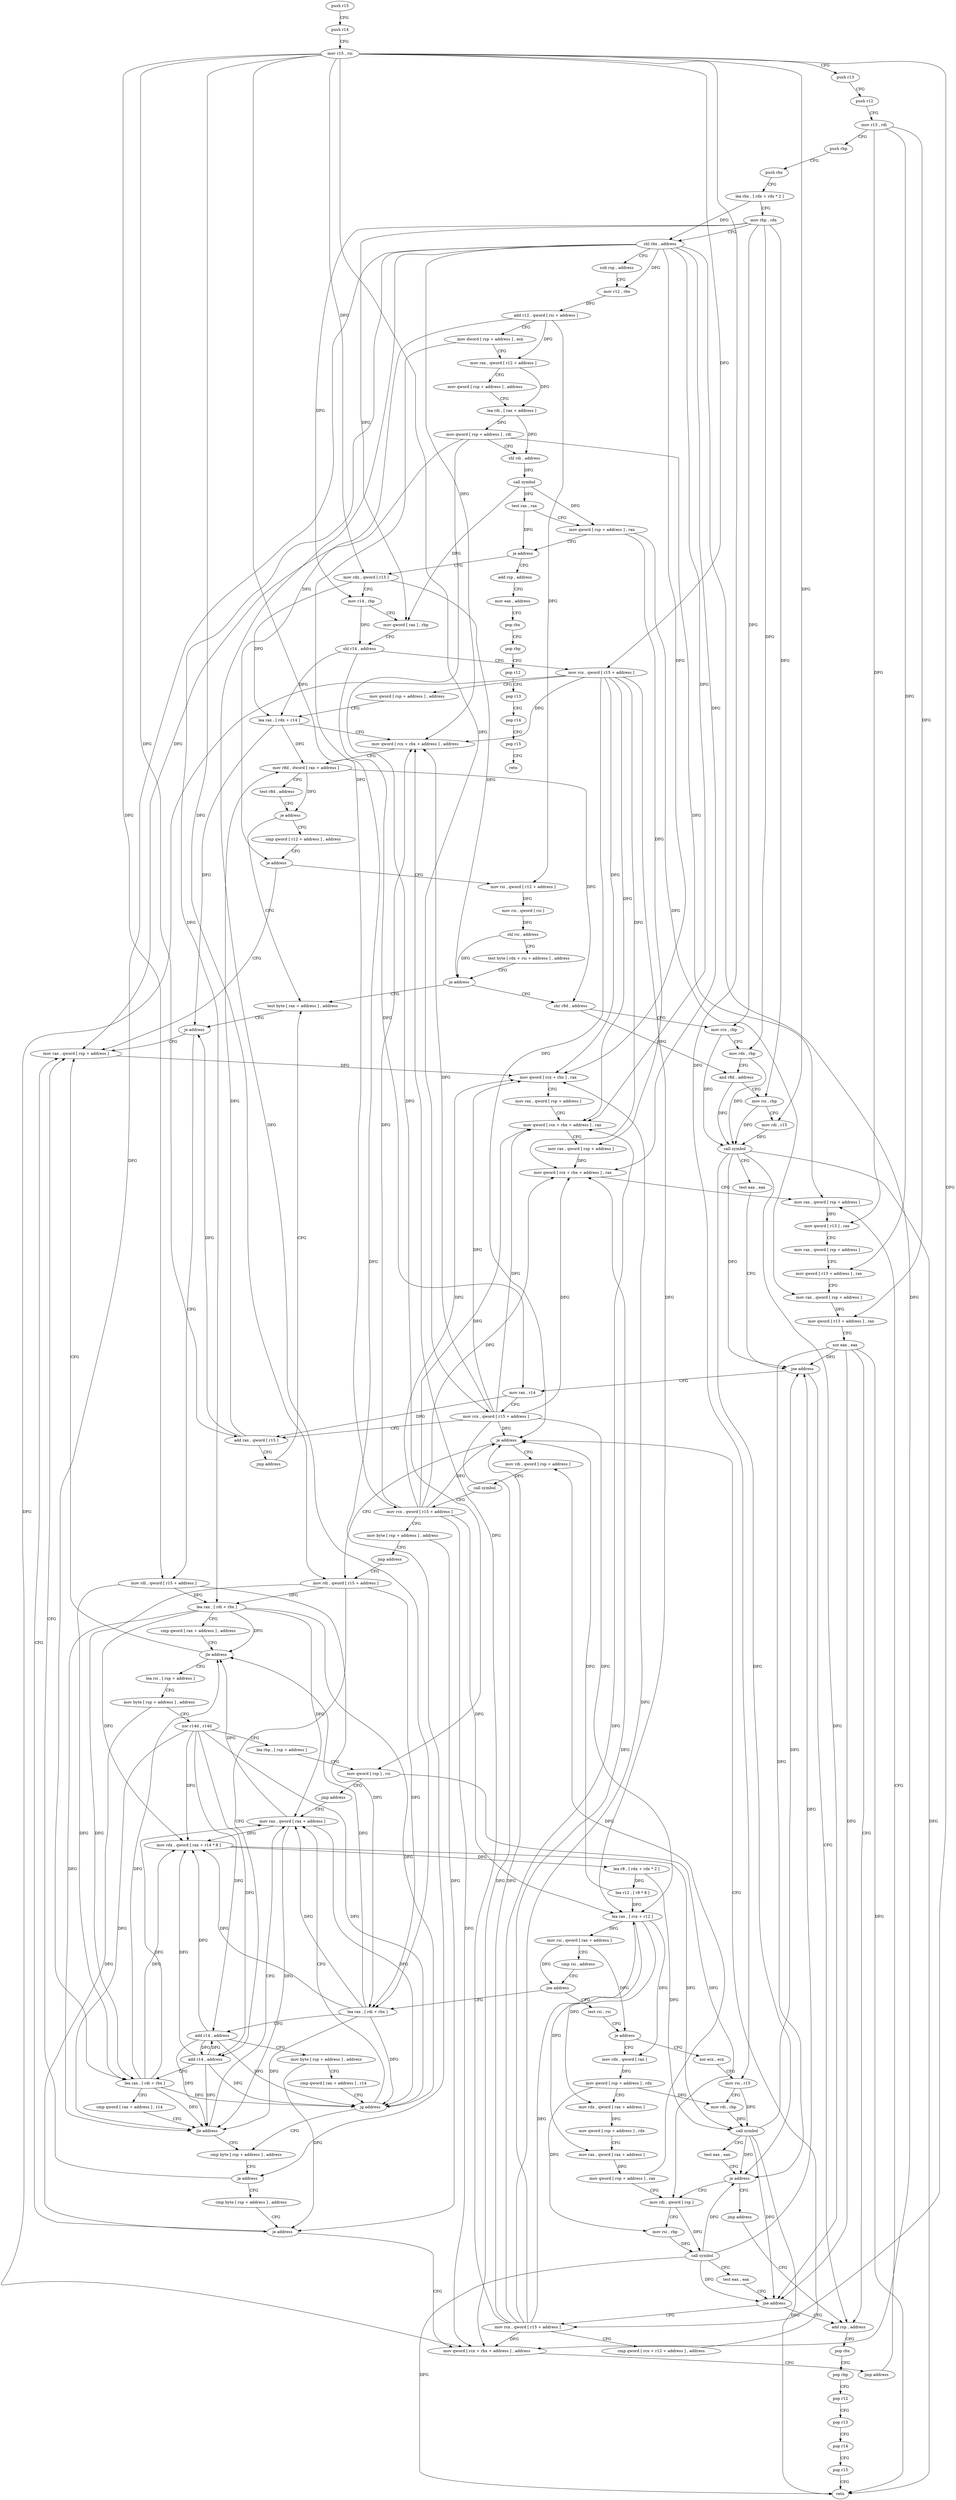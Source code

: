 digraph "func" {
"4244688" [label = "push r15" ]
"4244690" [label = "push r14" ]
"4244692" [label = "mov r15 , rsi" ]
"4244695" [label = "push r13" ]
"4244697" [label = "push r12" ]
"4244699" [label = "mov r13 , rdi" ]
"4244702" [label = "push rbp" ]
"4244703" [label = "push rbx" ]
"4244704" [label = "lea rbx , [ rdx + rdx * 2 ]" ]
"4244708" [label = "mov rbp , rdx" ]
"4244711" [label = "shl rbx , address" ]
"4244715" [label = "sub rsp , address" ]
"4244719" [label = "mov r12 , rbx" ]
"4244722" [label = "add r12 , qword [ rsi + address ]" ]
"4244726" [label = "mov dword [ rsp + address ] , ecx" ]
"4244730" [label = "mov rax , qword [ r12 + address ]" ]
"4244735" [label = "mov qword [ rsp + address ] , address" ]
"4244744" [label = "lea rdi , [ rax + address ]" ]
"4244748" [label = "mov qword [ rsp + address ] , rdi" ]
"4244753" [label = "shl rdi , address" ]
"4244757" [label = "call symbol" ]
"4244762" [label = "test rax , rax" ]
"4244765" [label = "mov qword [ rsp + address ] , rax" ]
"4244770" [label = "je address" ]
"4245280" [label = "add rsp , address" ]
"4244776" [label = "mov rdx , qword [ r15 ]" ]
"4245284" [label = "mov eax , address" ]
"4245289" [label = "pop rbx" ]
"4245290" [label = "pop rbp" ]
"4245291" [label = "pop r12" ]
"4245293" [label = "pop r13" ]
"4245295" [label = "pop r14" ]
"4245297" [label = "pop r15" ]
"4245299" [label = "retn" ]
"4244779" [label = "mov r14 , rbp" ]
"4244782" [label = "mov qword [ rax ] , rbp" ]
"4244785" [label = "shl r14 , address" ]
"4244789" [label = "mov rcx , qword [ r15 + address ]" ]
"4244793" [label = "mov qword [ rsp + address ] , address" ]
"4244802" [label = "lea rax , [ rdx + r14 ]" ]
"4244806" [label = "mov qword [ rcx + rbx + address ] , address" ]
"4244815" [label = "mov r8d , dword [ rax + address ]" ]
"4244819" [label = "test r8d , address" ]
"4244826" [label = "je address" ]
"4244863" [label = "test byte [ rax + address ] , address" ]
"4244828" [label = "cmp qword [ r12 + address ] , address" ]
"4244867" [label = "je address" ]
"4245088" [label = "mov rax , qword [ rsp + address ]" ]
"4244873" [label = "mov rdi , qword [ r15 + address ]" ]
"4244834" [label = "je address" ]
"4244840" [label = "mov rsi , qword [ r12 + address ]" ]
"4245093" [label = "mov qword [ rcx + rbx ] , rax" ]
"4245097" [label = "mov rax , qword [ rsp + address ]" ]
"4245102" [label = "mov qword [ rcx + rbx + address ] , rax" ]
"4245107" [label = "mov rax , qword [ rsp + address ]" ]
"4245112" [label = "mov qword [ rcx + rbx + address ] , rax" ]
"4245117" [label = "mov rax , qword [ rsp + address ]" ]
"4244877" [label = "lea rax , [ rdi + rbx ]" ]
"4244881" [label = "cmp qword [ rax + address ] , address" ]
"4244886" [label = "jle address" ]
"4244892" [label = "lea rsi , [ rsp + address ]" ]
"4244845" [label = "mov rsi , qword [ rsi ]" ]
"4244848" [label = "shl rsi , address" ]
"4244852" [label = "test byte [ rdx + rsi + address ] , address" ]
"4244857" [label = "je address" ]
"4245232" [label = "shr r8d , address" ]
"4244897" [label = "mov byte [ rsp + address ] , address" ]
"4244902" [label = "xor r14d , r14d" ]
"4244905" [label = "lea rbp , [ rsp + address ]" ]
"4244910" [label = "mov qword [ rsp ] , rsi" ]
"4244914" [label = "jmp address" ]
"4245009" [label = "mov rax , qword [ rax + address ]" ]
"4245236" [label = "mov rcx , rbp" ]
"4245239" [label = "mov rdx , rbp" ]
"4245242" [label = "and r8d , address" ]
"4245249" [label = "mov rsi , rbp" ]
"4245252" [label = "mov rdi , r15" ]
"4245255" [label = "call symbol" ]
"4245260" [label = "test eax , eax" ]
"4245262" [label = "jne address" ]
"4245146" [label = "add rsp , address" ]
"4245264" [label = "mov rax , r14" ]
"4245013" [label = "mov rdx , qword [ rax + r14 * 8 ]" ]
"4245017" [label = "lea r8 , [ rdx + rdx * 2 ]" ]
"4245021" [label = "lea r12 , [ r8 * 8 ]" ]
"4245029" [label = "lea rax , [ rcx + r12 ]" ]
"4245033" [label = "mov rsi , qword [ rax + address ]" ]
"4245037" [label = "cmp rsi , address" ]
"4245041" [label = "jne address" ]
"4244920" [label = "test rsi , rsi" ]
"4245043" [label = "lea rax , [ rdi + rbx ]" ]
"4245150" [label = "pop rbx" ]
"4245151" [label = "pop rbp" ]
"4245152" [label = "pop r12" ]
"4245154" [label = "pop r13" ]
"4245156" [label = "pop r14" ]
"4245158" [label = "pop r15" ]
"4245160" [label = "retn" ]
"4245267" [label = "mov rcx , qword [ r15 + address ]" ]
"4245271" [label = "add rax , qword [ r15 ]" ]
"4245274" [label = "jmp address" ]
"4244923" [label = "je address" ]
"4245168" [label = "xor ecx , ecx" ]
"4244929" [label = "mov rdx , qword [ rax ]" ]
"4245047" [label = "add r14 , address" ]
"4245051" [label = "mov byte [ rsp + address ] , address" ]
"4245056" [label = "cmp qword [ rax + address ] , r14" ]
"4245060" [label = "jg address" ]
"4245062" [label = "cmp byte [ rsp + address ] , address" ]
"4245170" [label = "mov rsi , r15" ]
"4245173" [label = "mov rdi , rbp" ]
"4245176" [label = "call symbol" ]
"4245181" [label = "test eax , eax" ]
"4245183" [label = "je address" ]
"4244955" [label = "mov rdi , qword [ rsp ]" ]
"4245189" [label = "jmp address" ]
"4244932" [label = "mov qword [ rsp + address ] , rdx" ]
"4244937" [label = "mov rdx , qword [ rax + address ]" ]
"4244941" [label = "mov qword [ rsp + address ] , rdx" ]
"4244946" [label = "mov rax , qword [ rax + address ]" ]
"4244950" [label = "mov qword [ rsp + address ] , rax" ]
"4245067" [label = "je address" ]
"4245069" [label = "cmp byte [ rsp + address ] , address" ]
"4244959" [label = "mov rsi , rbp" ]
"4244962" [label = "call symbol" ]
"4244967" [label = "test eax , eax" ]
"4244969" [label = "jne address" ]
"4244975" [label = "mov rcx , qword [ r15 + address ]" ]
"4244979" [label = "cmp qword [ rcx + r12 + address ] , address" ]
"4244985" [label = "je address" ]
"4245200" [label = "mov rdi , qword [ rsp + address ]" ]
"4244991" [label = "mov rdi , qword [ r15 + address ]" ]
"4245074" [label = "je address" ]
"4245076" [label = "mov qword [ rcx + rbx + address ] , address" ]
"4245205" [label = "call symbol" ]
"4245210" [label = "mov rcx , qword [ r15 + address ]" ]
"4245214" [label = "mov byte [ rsp + address ] , address" ]
"4245219" [label = "jmp address" ]
"4244995" [label = "add r14 , address" ]
"4244999" [label = "lea rax , [ rdi + rbx ]" ]
"4245003" [label = "cmp qword [ rax + address ] , r14" ]
"4245007" [label = "jle address" ]
"4245085" [label = "jmp address" ]
"4245122" [label = "mov qword [ r13 ] , rax" ]
"4245126" [label = "mov rax , qword [ rsp + address ]" ]
"4245131" [label = "mov qword [ r13 + address ] , rax" ]
"4245135" [label = "mov rax , qword [ rsp + address ]" ]
"4245140" [label = "mov qword [ r13 + address ] , rax" ]
"4245144" [label = "xor eax , eax" ]
"4244688" -> "4244690" [ label = "CFG" ]
"4244690" -> "4244692" [ label = "CFG" ]
"4244692" -> "4244695" [ label = "CFG" ]
"4244692" -> "4244776" [ label = "DFG" ]
"4244692" -> "4244789" [ label = "DFG" ]
"4244692" -> "4244873" [ label = "DFG" ]
"4244692" -> "4245252" [ label = "DFG" ]
"4244692" -> "4245267" [ label = "DFG" ]
"4244692" -> "4245271" [ label = "DFG" ]
"4244692" -> "4245170" [ label = "DFG" ]
"4244692" -> "4244975" [ label = "DFG" ]
"4244692" -> "4245210" [ label = "DFG" ]
"4244692" -> "4244991" [ label = "DFG" ]
"4244695" -> "4244697" [ label = "CFG" ]
"4244697" -> "4244699" [ label = "CFG" ]
"4244699" -> "4244702" [ label = "CFG" ]
"4244699" -> "4245122" [ label = "DFG" ]
"4244699" -> "4245131" [ label = "DFG" ]
"4244699" -> "4245140" [ label = "DFG" ]
"4244702" -> "4244703" [ label = "CFG" ]
"4244703" -> "4244704" [ label = "CFG" ]
"4244704" -> "4244708" [ label = "CFG" ]
"4244704" -> "4244711" [ label = "DFG" ]
"4244708" -> "4244711" [ label = "CFG" ]
"4244708" -> "4244779" [ label = "DFG" ]
"4244708" -> "4244782" [ label = "DFG" ]
"4244708" -> "4245236" [ label = "DFG" ]
"4244708" -> "4245239" [ label = "DFG" ]
"4244708" -> "4245249" [ label = "DFG" ]
"4244711" -> "4244715" [ label = "CFG" ]
"4244711" -> "4244719" [ label = "DFG" ]
"4244711" -> "4244806" [ label = "DFG" ]
"4244711" -> "4245093" [ label = "DFG" ]
"4244711" -> "4245102" [ label = "DFG" ]
"4244711" -> "4245112" [ label = "DFG" ]
"4244711" -> "4244877" [ label = "DFG" ]
"4244711" -> "4245043" [ label = "DFG" ]
"4244711" -> "4245076" [ label = "DFG" ]
"4244711" -> "4244999" [ label = "DFG" ]
"4244715" -> "4244719" [ label = "CFG" ]
"4244719" -> "4244722" [ label = "DFG" ]
"4244722" -> "4244726" [ label = "CFG" ]
"4244722" -> "4244730" [ label = "DFG" ]
"4244722" -> "4244834" [ label = "DFG" ]
"4244722" -> "4244840" [ label = "DFG" ]
"4244726" -> "4244730" [ label = "CFG" ]
"4244726" -> "4245067" [ label = "DFG" ]
"4244730" -> "4244735" [ label = "CFG" ]
"4244730" -> "4244744" [ label = "DFG" ]
"4244735" -> "4244744" [ label = "CFG" ]
"4244744" -> "4244748" [ label = "DFG" ]
"4244744" -> "4244753" [ label = "DFG" ]
"4244748" -> "4244753" [ label = "CFG" ]
"4244748" -> "4245088" [ label = "DFG" ]
"4244748" -> "4245117" [ label = "DFG" ]
"4244748" -> "4244910" [ label = "DFG" ]
"4244753" -> "4244757" [ label = "DFG" ]
"4244757" -> "4244762" [ label = "DFG" ]
"4244757" -> "4244765" [ label = "DFG" ]
"4244757" -> "4244782" [ label = "DFG" ]
"4244762" -> "4244765" [ label = "CFG" ]
"4244762" -> "4244770" [ label = "DFG" ]
"4244765" -> "4244770" [ label = "CFG" ]
"4244765" -> "4245107" [ label = "DFG" ]
"4244765" -> "4245135" [ label = "DFG" ]
"4244770" -> "4245280" [ label = "CFG" ]
"4244770" -> "4244776" [ label = "CFG" ]
"4245280" -> "4245284" [ label = "CFG" ]
"4244776" -> "4244779" [ label = "CFG" ]
"4244776" -> "4244802" [ label = "DFG" ]
"4244776" -> "4244857" [ label = "DFG" ]
"4245284" -> "4245289" [ label = "CFG" ]
"4245289" -> "4245290" [ label = "CFG" ]
"4245290" -> "4245291" [ label = "CFG" ]
"4245291" -> "4245293" [ label = "CFG" ]
"4245293" -> "4245295" [ label = "CFG" ]
"4245295" -> "4245297" [ label = "CFG" ]
"4245297" -> "4245299" [ label = "CFG" ]
"4244779" -> "4244782" [ label = "CFG" ]
"4244779" -> "4244785" [ label = "DFG" ]
"4244782" -> "4244785" [ label = "CFG" ]
"4244785" -> "4244789" [ label = "CFG" ]
"4244785" -> "4244802" [ label = "DFG" ]
"4244785" -> "4245264" [ label = "DFG" ]
"4244789" -> "4244793" [ label = "CFG" ]
"4244789" -> "4244806" [ label = "DFG" ]
"4244789" -> "4245093" [ label = "DFG" ]
"4244789" -> "4245102" [ label = "DFG" ]
"4244789" -> "4245112" [ label = "DFG" ]
"4244789" -> "4245029" [ label = "DFG" ]
"4244789" -> "4244985" [ label = "DFG" ]
"4244789" -> "4245076" [ label = "DFG" ]
"4244793" -> "4244802" [ label = "CFG" ]
"4244802" -> "4244806" [ label = "CFG" ]
"4244802" -> "4244815" [ label = "DFG" ]
"4244802" -> "4244867" [ label = "DFG" ]
"4244806" -> "4244815" [ label = "CFG" ]
"4244815" -> "4244819" [ label = "CFG" ]
"4244815" -> "4244826" [ label = "DFG" ]
"4244815" -> "4245232" [ label = "DFG" ]
"4244819" -> "4244826" [ label = "CFG" ]
"4244826" -> "4244863" [ label = "CFG" ]
"4244826" -> "4244828" [ label = "CFG" ]
"4244863" -> "4244867" [ label = "CFG" ]
"4244828" -> "4244834" [ label = "CFG" ]
"4244867" -> "4245088" [ label = "CFG" ]
"4244867" -> "4244873" [ label = "CFG" ]
"4245088" -> "4245093" [ label = "DFG" ]
"4244873" -> "4244877" [ label = "DFG" ]
"4244873" -> "4245043" [ label = "DFG" ]
"4244873" -> "4244999" [ label = "DFG" ]
"4244834" -> "4245088" [ label = "CFG" ]
"4244834" -> "4244840" [ label = "CFG" ]
"4244840" -> "4244845" [ label = "DFG" ]
"4245093" -> "4245097" [ label = "CFG" ]
"4245097" -> "4245102" [ label = "CFG" ]
"4245102" -> "4245107" [ label = "CFG" ]
"4245107" -> "4245112" [ label = "DFG" ]
"4245112" -> "4245117" [ label = "CFG" ]
"4245117" -> "4245122" [ label = "DFG" ]
"4244877" -> "4244881" [ label = "CFG" ]
"4244877" -> "4244886" [ label = "DFG" ]
"4244877" -> "4245009" [ label = "DFG" ]
"4244877" -> "4245013" [ label = "DFG" ]
"4244877" -> "4245060" [ label = "DFG" ]
"4244877" -> "4245007" [ label = "DFG" ]
"4244881" -> "4244886" [ label = "CFG" ]
"4244886" -> "4245088" [ label = "CFG" ]
"4244886" -> "4244892" [ label = "CFG" ]
"4244892" -> "4244897" [ label = "CFG" ]
"4244845" -> "4244848" [ label = "DFG" ]
"4244848" -> "4244852" [ label = "CFG" ]
"4244848" -> "4244857" [ label = "DFG" ]
"4244852" -> "4244857" [ label = "CFG" ]
"4244857" -> "4245232" [ label = "CFG" ]
"4244857" -> "4244863" [ label = "CFG" ]
"4245232" -> "4245236" [ label = "CFG" ]
"4245232" -> "4245242" [ label = "DFG" ]
"4244897" -> "4244902" [ label = "CFG" ]
"4244897" -> "4245074" [ label = "DFG" ]
"4244902" -> "4244905" [ label = "CFG" ]
"4244902" -> "4245013" [ label = "DFG" ]
"4244902" -> "4245047" [ label = "DFG" ]
"4244902" -> "4245060" [ label = "DFG" ]
"4244902" -> "4244995" [ label = "DFG" ]
"4244902" -> "4245007" [ label = "DFG" ]
"4244905" -> "4244910" [ label = "CFG" ]
"4244910" -> "4244914" [ label = "CFG" ]
"4244910" -> "4244955" [ label = "DFG" ]
"4244914" -> "4245009" [ label = "CFG" ]
"4245009" -> "4245013" [ label = "DFG" ]
"4245009" -> "4244886" [ label = "DFG" ]
"4245009" -> "4245060" [ label = "DFG" ]
"4245009" -> "4245007" [ label = "DFG" ]
"4245236" -> "4245239" [ label = "CFG" ]
"4245236" -> "4245255" [ label = "DFG" ]
"4245239" -> "4245242" [ label = "CFG" ]
"4245239" -> "4245255" [ label = "DFG" ]
"4245242" -> "4245249" [ label = "CFG" ]
"4245242" -> "4245255" [ label = "DFG" ]
"4245249" -> "4245252" [ label = "CFG" ]
"4245249" -> "4245255" [ label = "DFG" ]
"4245252" -> "4245255" [ label = "DFG" ]
"4245255" -> "4245260" [ label = "CFG" ]
"4245255" -> "4245262" [ label = "DFG" ]
"4245255" -> "4245160" [ label = "DFG" ]
"4245255" -> "4245183" [ label = "DFG" ]
"4245255" -> "4244969" [ label = "DFG" ]
"4245260" -> "4245262" [ label = "CFG" ]
"4245262" -> "4245146" [ label = "CFG" ]
"4245262" -> "4245264" [ label = "CFG" ]
"4245146" -> "4245150" [ label = "CFG" ]
"4245264" -> "4245267" [ label = "CFG" ]
"4245264" -> "4245271" [ label = "DFG" ]
"4245013" -> "4245017" [ label = "DFG" ]
"4245013" -> "4245176" [ label = "DFG" ]
"4245017" -> "4245021" [ label = "DFG" ]
"4245017" -> "4245176" [ label = "DFG" ]
"4245021" -> "4245029" [ label = "DFG" ]
"4245021" -> "4244985" [ label = "DFG" ]
"4245029" -> "4245033" [ label = "DFG" ]
"4245029" -> "4244929" [ label = "DFG" ]
"4245029" -> "4244937" [ label = "DFG" ]
"4245029" -> "4244946" [ label = "DFG" ]
"4245033" -> "4245037" [ label = "CFG" ]
"4245033" -> "4245041" [ label = "DFG" ]
"4245033" -> "4244923" [ label = "DFG" ]
"4245037" -> "4245041" [ label = "CFG" ]
"4245041" -> "4244920" [ label = "CFG" ]
"4245041" -> "4245043" [ label = "CFG" ]
"4244920" -> "4244923" [ label = "CFG" ]
"4245043" -> "4245047" [ label = "CFG" ]
"4245043" -> "4244886" [ label = "DFG" ]
"4245043" -> "4245009" [ label = "DFG" ]
"4245043" -> "4245013" [ label = "DFG" ]
"4245043" -> "4245060" [ label = "DFG" ]
"4245043" -> "4245007" [ label = "DFG" ]
"4245150" -> "4245151" [ label = "CFG" ]
"4245151" -> "4245152" [ label = "CFG" ]
"4245152" -> "4245154" [ label = "CFG" ]
"4245154" -> "4245156" [ label = "CFG" ]
"4245156" -> "4245158" [ label = "CFG" ]
"4245158" -> "4245160" [ label = "CFG" ]
"4245267" -> "4245271" [ label = "CFG" ]
"4245267" -> "4244806" [ label = "DFG" ]
"4245267" -> "4245093" [ label = "DFG" ]
"4245267" -> "4245102" [ label = "DFG" ]
"4245267" -> "4245112" [ label = "DFG" ]
"4245267" -> "4245029" [ label = "DFG" ]
"4245267" -> "4244985" [ label = "DFG" ]
"4245267" -> "4245076" [ label = "DFG" ]
"4245271" -> "4245274" [ label = "CFG" ]
"4245271" -> "4244815" [ label = "DFG" ]
"4245271" -> "4244867" [ label = "DFG" ]
"4245274" -> "4244863" [ label = "CFG" ]
"4244923" -> "4245168" [ label = "CFG" ]
"4244923" -> "4244929" [ label = "CFG" ]
"4245168" -> "4245170" [ label = "CFG" ]
"4244929" -> "4244932" [ label = "DFG" ]
"4245047" -> "4245051" [ label = "CFG" ]
"4245047" -> "4245013" [ label = "DFG" ]
"4245047" -> "4245060" [ label = "DFG" ]
"4245047" -> "4244995" [ label = "DFG" ]
"4245047" -> "4245007" [ label = "DFG" ]
"4245051" -> "4245056" [ label = "CFG" ]
"4245051" -> "4245074" [ label = "DFG" ]
"4245056" -> "4245060" [ label = "CFG" ]
"4245060" -> "4245009" [ label = "CFG" ]
"4245060" -> "4245062" [ label = "CFG" ]
"4245062" -> "4245067" [ label = "CFG" ]
"4245170" -> "4245173" [ label = "CFG" ]
"4245170" -> "4245176" [ label = "DFG" ]
"4245173" -> "4245176" [ label = "DFG" ]
"4245176" -> "4245181" [ label = "CFG" ]
"4245176" -> "4245262" [ label = "DFG" ]
"4245176" -> "4245160" [ label = "DFG" ]
"4245176" -> "4245183" [ label = "DFG" ]
"4245176" -> "4244969" [ label = "DFG" ]
"4245181" -> "4245183" [ label = "CFG" ]
"4245183" -> "4244955" [ label = "CFG" ]
"4245183" -> "4245189" [ label = "CFG" ]
"4244955" -> "4244959" [ label = "CFG" ]
"4244955" -> "4244962" [ label = "DFG" ]
"4245189" -> "4245146" [ label = "CFG" ]
"4244932" -> "4244937" [ label = "CFG" ]
"4244932" -> "4245173" [ label = "DFG" ]
"4244932" -> "4244959" [ label = "DFG" ]
"4244937" -> "4244941" [ label = "DFG" ]
"4244941" -> "4244946" [ label = "CFG" ]
"4244946" -> "4244950" [ label = "DFG" ]
"4244950" -> "4244955" [ label = "CFG" ]
"4244950" -> "4245200" [ label = "DFG" ]
"4245067" -> "4245088" [ label = "CFG" ]
"4245067" -> "4245069" [ label = "CFG" ]
"4245069" -> "4245074" [ label = "CFG" ]
"4244959" -> "4244962" [ label = "DFG" ]
"4244962" -> "4244967" [ label = "CFG" ]
"4244962" -> "4245262" [ label = "DFG" ]
"4244962" -> "4245183" [ label = "DFG" ]
"4244962" -> "4245160" [ label = "DFG" ]
"4244962" -> "4244969" [ label = "DFG" ]
"4244967" -> "4244969" [ label = "CFG" ]
"4244969" -> "4245146" [ label = "CFG" ]
"4244969" -> "4244975" [ label = "CFG" ]
"4244975" -> "4244979" [ label = "CFG" ]
"4244975" -> "4244806" [ label = "DFG" ]
"4244975" -> "4245093" [ label = "DFG" ]
"4244975" -> "4245102" [ label = "DFG" ]
"4244975" -> "4245112" [ label = "DFG" ]
"4244975" -> "4245029" [ label = "DFG" ]
"4244975" -> "4244985" [ label = "DFG" ]
"4244975" -> "4245076" [ label = "DFG" ]
"4244979" -> "4244985" [ label = "CFG" ]
"4244985" -> "4245200" [ label = "CFG" ]
"4244985" -> "4244991" [ label = "CFG" ]
"4245200" -> "4245205" [ label = "DFG" ]
"4244991" -> "4244995" [ label = "CFG" ]
"4244991" -> "4244877" [ label = "DFG" ]
"4244991" -> "4245043" [ label = "DFG" ]
"4244991" -> "4244999" [ label = "DFG" ]
"4245074" -> "4245088" [ label = "CFG" ]
"4245074" -> "4245076" [ label = "CFG" ]
"4245076" -> "4245085" [ label = "CFG" ]
"4245205" -> "4245210" [ label = "CFG" ]
"4245210" -> "4245214" [ label = "CFG" ]
"4245210" -> "4244806" [ label = "DFG" ]
"4245210" -> "4245093" [ label = "DFG" ]
"4245210" -> "4245102" [ label = "DFG" ]
"4245210" -> "4245112" [ label = "DFG" ]
"4245210" -> "4245029" [ label = "DFG" ]
"4245210" -> "4244985" [ label = "DFG" ]
"4245210" -> "4245076" [ label = "DFG" ]
"4245214" -> "4245219" [ label = "CFG" ]
"4245214" -> "4245074" [ label = "DFG" ]
"4245219" -> "4244991" [ label = "CFG" ]
"4244995" -> "4244999" [ label = "CFG" ]
"4244995" -> "4245013" [ label = "DFG" ]
"4244995" -> "4245047" [ label = "DFG" ]
"4244995" -> "4245060" [ label = "DFG" ]
"4244995" -> "4245007" [ label = "DFG" ]
"4244999" -> "4245003" [ label = "CFG" ]
"4244999" -> "4244886" [ label = "DFG" ]
"4244999" -> "4245009" [ label = "DFG" ]
"4244999" -> "4245013" [ label = "DFG" ]
"4244999" -> "4245060" [ label = "DFG" ]
"4244999" -> "4245007" [ label = "DFG" ]
"4245003" -> "4245007" [ label = "CFG" ]
"4245007" -> "4245062" [ label = "CFG" ]
"4245007" -> "4245009" [ label = "CFG" ]
"4245085" -> "4245117" [ label = "CFG" ]
"4245122" -> "4245126" [ label = "CFG" ]
"4245126" -> "4245131" [ label = "CFG" ]
"4245131" -> "4245135" [ label = "CFG" ]
"4245135" -> "4245140" [ label = "DFG" ]
"4245140" -> "4245144" [ label = "CFG" ]
"4245144" -> "4245146" [ label = "CFG" ]
"4245144" -> "4245262" [ label = "DFG" ]
"4245144" -> "4245160" [ label = "DFG" ]
"4245144" -> "4245183" [ label = "DFG" ]
"4245144" -> "4244969" [ label = "DFG" ]
}
